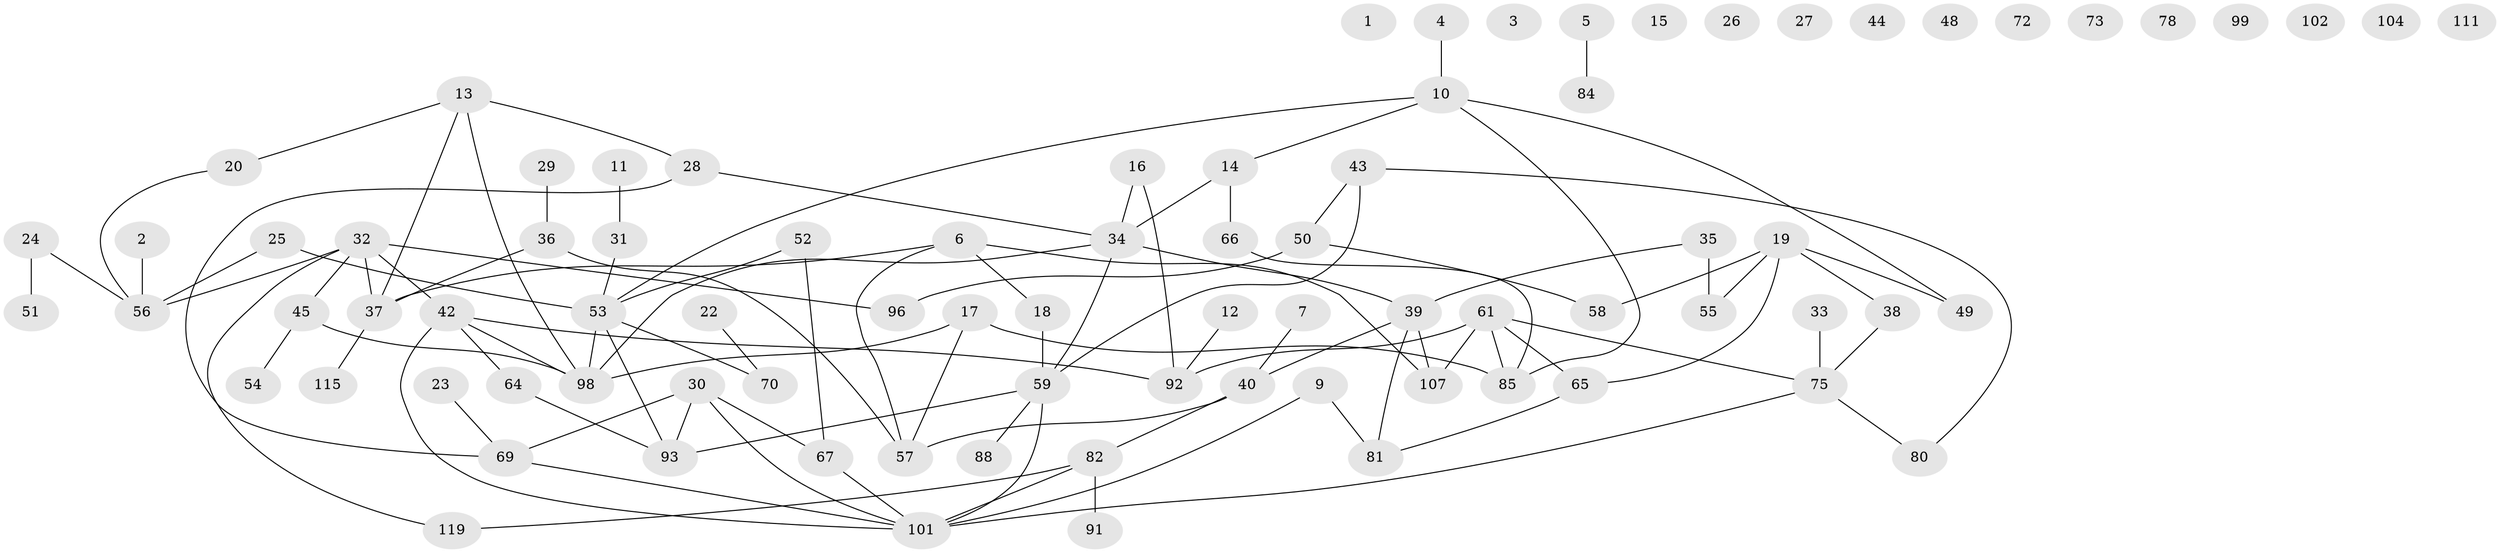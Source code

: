 // original degree distribution, {0: 0.11666666666666667, 1: 0.21666666666666667, 2: 0.21666666666666667, 4: 0.13333333333333333, 3: 0.225, 5: 0.075, 7: 0.016666666666666666}
// Generated by graph-tools (version 1.1) at 2025/41/03/06/25 10:41:24]
// undirected, 84 vertices, 103 edges
graph export_dot {
graph [start="1"]
  node [color=gray90,style=filled];
  1;
  2 [super="+8"];
  3;
  4;
  5;
  6 [super="+90"];
  7;
  9 [super="+74"];
  10 [super="+77"];
  11;
  12 [super="+21"];
  13;
  14 [super="+89"];
  15;
  16;
  17;
  18;
  19 [super="+47"];
  20 [super="+63"];
  22;
  23;
  24;
  25 [super="+120"];
  26;
  27;
  28;
  29;
  30 [super="+105"];
  31 [super="+68"];
  32 [super="+79"];
  33;
  34 [super="+46"];
  35;
  36;
  37 [super="+86"];
  38;
  39 [super="+41"];
  40 [super="+60"];
  42 [super="+97"];
  43;
  44;
  45;
  48;
  49 [super="+108"];
  50 [super="+62"];
  51;
  52 [super="+76"];
  53;
  54;
  55;
  56 [super="+103"];
  57 [super="+109"];
  58;
  59 [super="+110"];
  61 [super="+113"];
  64;
  65 [super="+71"];
  66;
  67;
  69 [super="+83"];
  70 [super="+87"];
  72;
  73;
  75 [super="+94"];
  78;
  80;
  81 [super="+116"];
  82 [super="+114"];
  84;
  85 [super="+118"];
  88;
  91 [super="+112"];
  92 [super="+117"];
  93 [super="+95"];
  96;
  98 [super="+100"];
  99;
  101 [super="+106"];
  102;
  104;
  107;
  111;
  115;
  119;
  2 -- 56;
  4 -- 10;
  5 -- 84;
  6 -- 18;
  6 -- 107;
  6 -- 37;
  6 -- 57;
  7 -- 40;
  9 -- 81 [weight=2];
  9 -- 101;
  10 -- 53;
  10 -- 85;
  10 -- 14;
  10 -- 49;
  11 -- 31;
  12 -- 92;
  13 -- 28;
  13 -- 37;
  13 -- 98;
  13 -- 20;
  14 -- 66;
  14 -- 34;
  16 -- 92;
  16 -- 34;
  17 -- 98;
  17 -- 85;
  17 -- 57;
  18 -- 59 [weight=2];
  19 -- 58;
  19 -- 38;
  19 -- 55;
  19 -- 65;
  19 -- 49;
  20 -- 56;
  22 -- 70;
  23 -- 69;
  24 -- 51;
  24 -- 56;
  25 -- 53;
  25 -- 56;
  28 -- 34;
  28 -- 69;
  29 -- 36;
  30 -- 93;
  30 -- 67;
  30 -- 69;
  30 -- 101;
  31 -- 53;
  32 -- 96;
  32 -- 37;
  32 -- 119;
  32 -- 42;
  32 -- 45;
  32 -- 56;
  33 -- 75;
  34 -- 59;
  34 -- 39;
  34 -- 98;
  35 -- 39;
  35 -- 55;
  36 -- 37;
  36 -- 57;
  37 -- 115;
  38 -- 75;
  39 -- 81;
  39 -- 107;
  39 -- 40;
  40 -- 82;
  40 -- 57;
  42 -- 101;
  42 -- 64;
  42 -- 98;
  42 -- 92;
  43 -- 59;
  43 -- 80;
  43 -- 50;
  45 -- 54;
  45 -- 98;
  50 -- 96;
  50 -- 58;
  52 -- 67;
  52 -- 53;
  53 -- 70;
  53 -- 98;
  53 -- 93;
  59 -- 88;
  59 -- 93;
  59 -- 101;
  61 -- 107;
  61 -- 65;
  61 -- 75;
  61 -- 85;
  61 -- 92;
  64 -- 93;
  65 -- 81;
  66 -- 85;
  67 -- 101;
  69 -- 101;
  75 -- 101;
  75 -- 80;
  82 -- 101;
  82 -- 119;
  82 -- 91;
}
